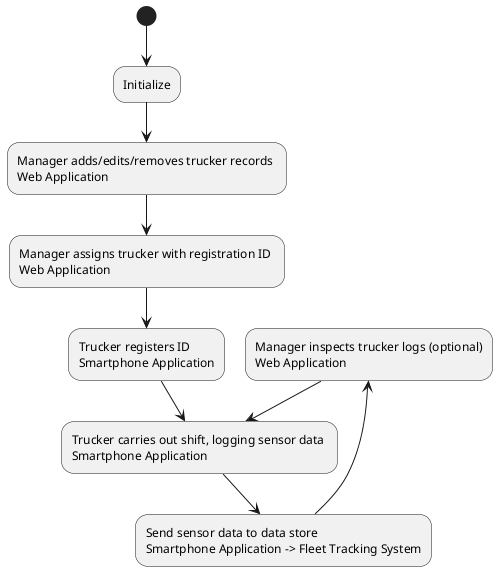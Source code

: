 @startuml
(*) --> "Initialize"
--> "Manager adds/edits/removes trucker records \nWeb Application"
--> "Manager assigns trucker with registration ID \nWeb Application"
--> "Trucker registers ID \nSmartphone Application"
--> "Trucker carries out shift, logging sensor data \nSmartphone Application"
--> "Send sensor data to data store\nSmartphone Application -> Fleet Tracking System"
-up->"Manager inspects trucker logs (optional)\nWeb Application"
--> "Trucker carries out shift, logging sensor data \nSmartphone Application"
@enduml
